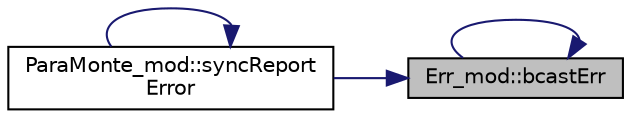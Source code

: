 digraph "Err_mod::bcastErr"
{
 // LATEX_PDF_SIZE
  edge [fontname="Helvetica",fontsize="10",labelfontname="Helvetica",labelfontsize="10"];
  node [fontname="Helvetica",fontsize="10",shape=record];
  rankdir="RL";
  Node1 [label="Err_mod::bcastErr",height=0.2,width=0.4,color="black", fillcolor="grey75", style="filled", fontcolor="black",tooltip="Broadcast the error condition from all images to all images."];
  Node1 -> Node1 [dir="back",color="midnightblue",fontsize="10",style="solid",fontname="Helvetica"];
  Node1 -> Node2 [dir="back",color="midnightblue",fontsize="10",style="solid",fontname="Helvetica"];
  Node2 [label="ParaMonte_mod::syncReport\lError",height=0.2,width=0.4,color="black", fillcolor="white", style="filled",URL="$namespaceParaMonte__mod.html#a83554f0938bac43ce2e32104e49eba4f",tooltip="Synchronize the occurrence and reporting of an error across multiple images. This is only useful in t..."];
  Node2 -> Node2 [dir="back",color="midnightblue",fontsize="10",style="solid",fontname="Helvetica"];
}
